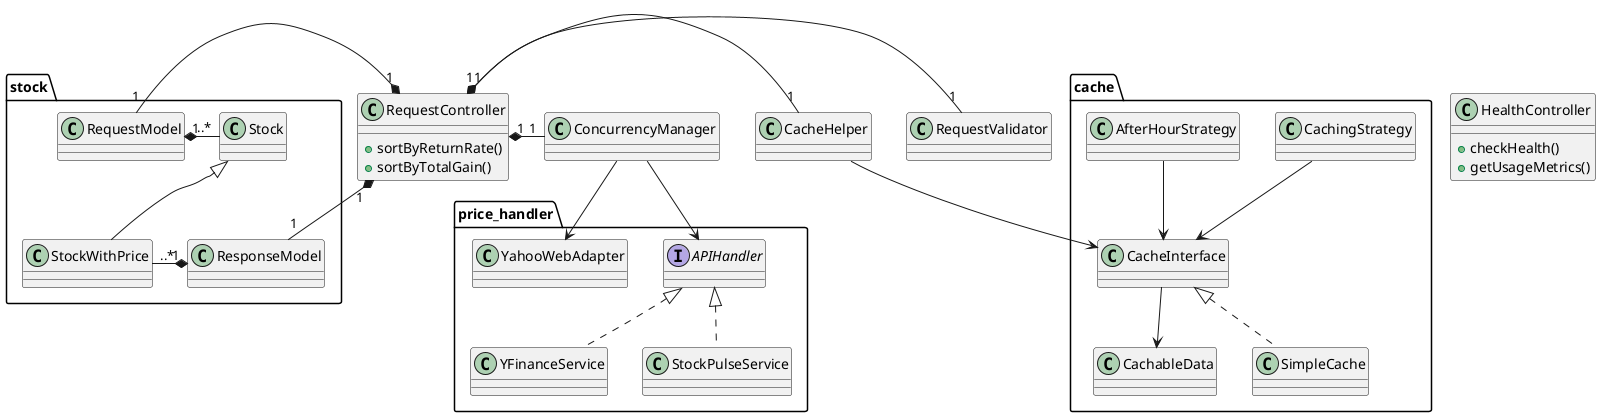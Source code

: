 @startuml
'https://plantuml.com/class-diagram

class HealthController{
    +checkHealth()
    +getUsageMetrics()
}

class RequestController{
    +sortByReturnRate()
    +sortByTotalGain()
}

class RequestValidator{
}
RequestController "1" *- "1" RequestValidator

class ConcurrencyManager{
}
RequestController "1" *- "1" ConcurrencyManager

class CacheHelper{
}
RequestController "1" *- "1" CacheHelper


package cache{
    class CachableData{
    }

    class CacheInterface{
    }
    CacheHelper --> CacheInterface

    CacheInterface --> CachableData

    class SimpleCache implements CacheInterface{
    }

    class CachingStrategy{
    }
    CachingStrategy --> CacheInterface

    class AfterHourStrategy{
    }
    AfterHourStrategy --> CacheInterface
}

package stock{
    class Stock{
    }

    class StockWithPrice extends Stock{
    }

    class RequestModel{
    }
    RequestModel "1" *- "..*" Stock
    RequestController "1" *- "1" RequestModel

    class ResponseModel{
    }
    ResponseModel "1" *- "..*" StockWithPrice
    RequestController "1" *- "1" ResponseModel

}

package price_handler{

    class YahooWebAdapter{
    }
    ConcurrencyManager --> YahooWebAdapter

    interface APIHandler{
    }
    ConcurrencyManager --> APIHandler

    class YFinanceService implements APIHandler{
    }

    class StockPulseService implements APIHandler{
    }


}




@enduml